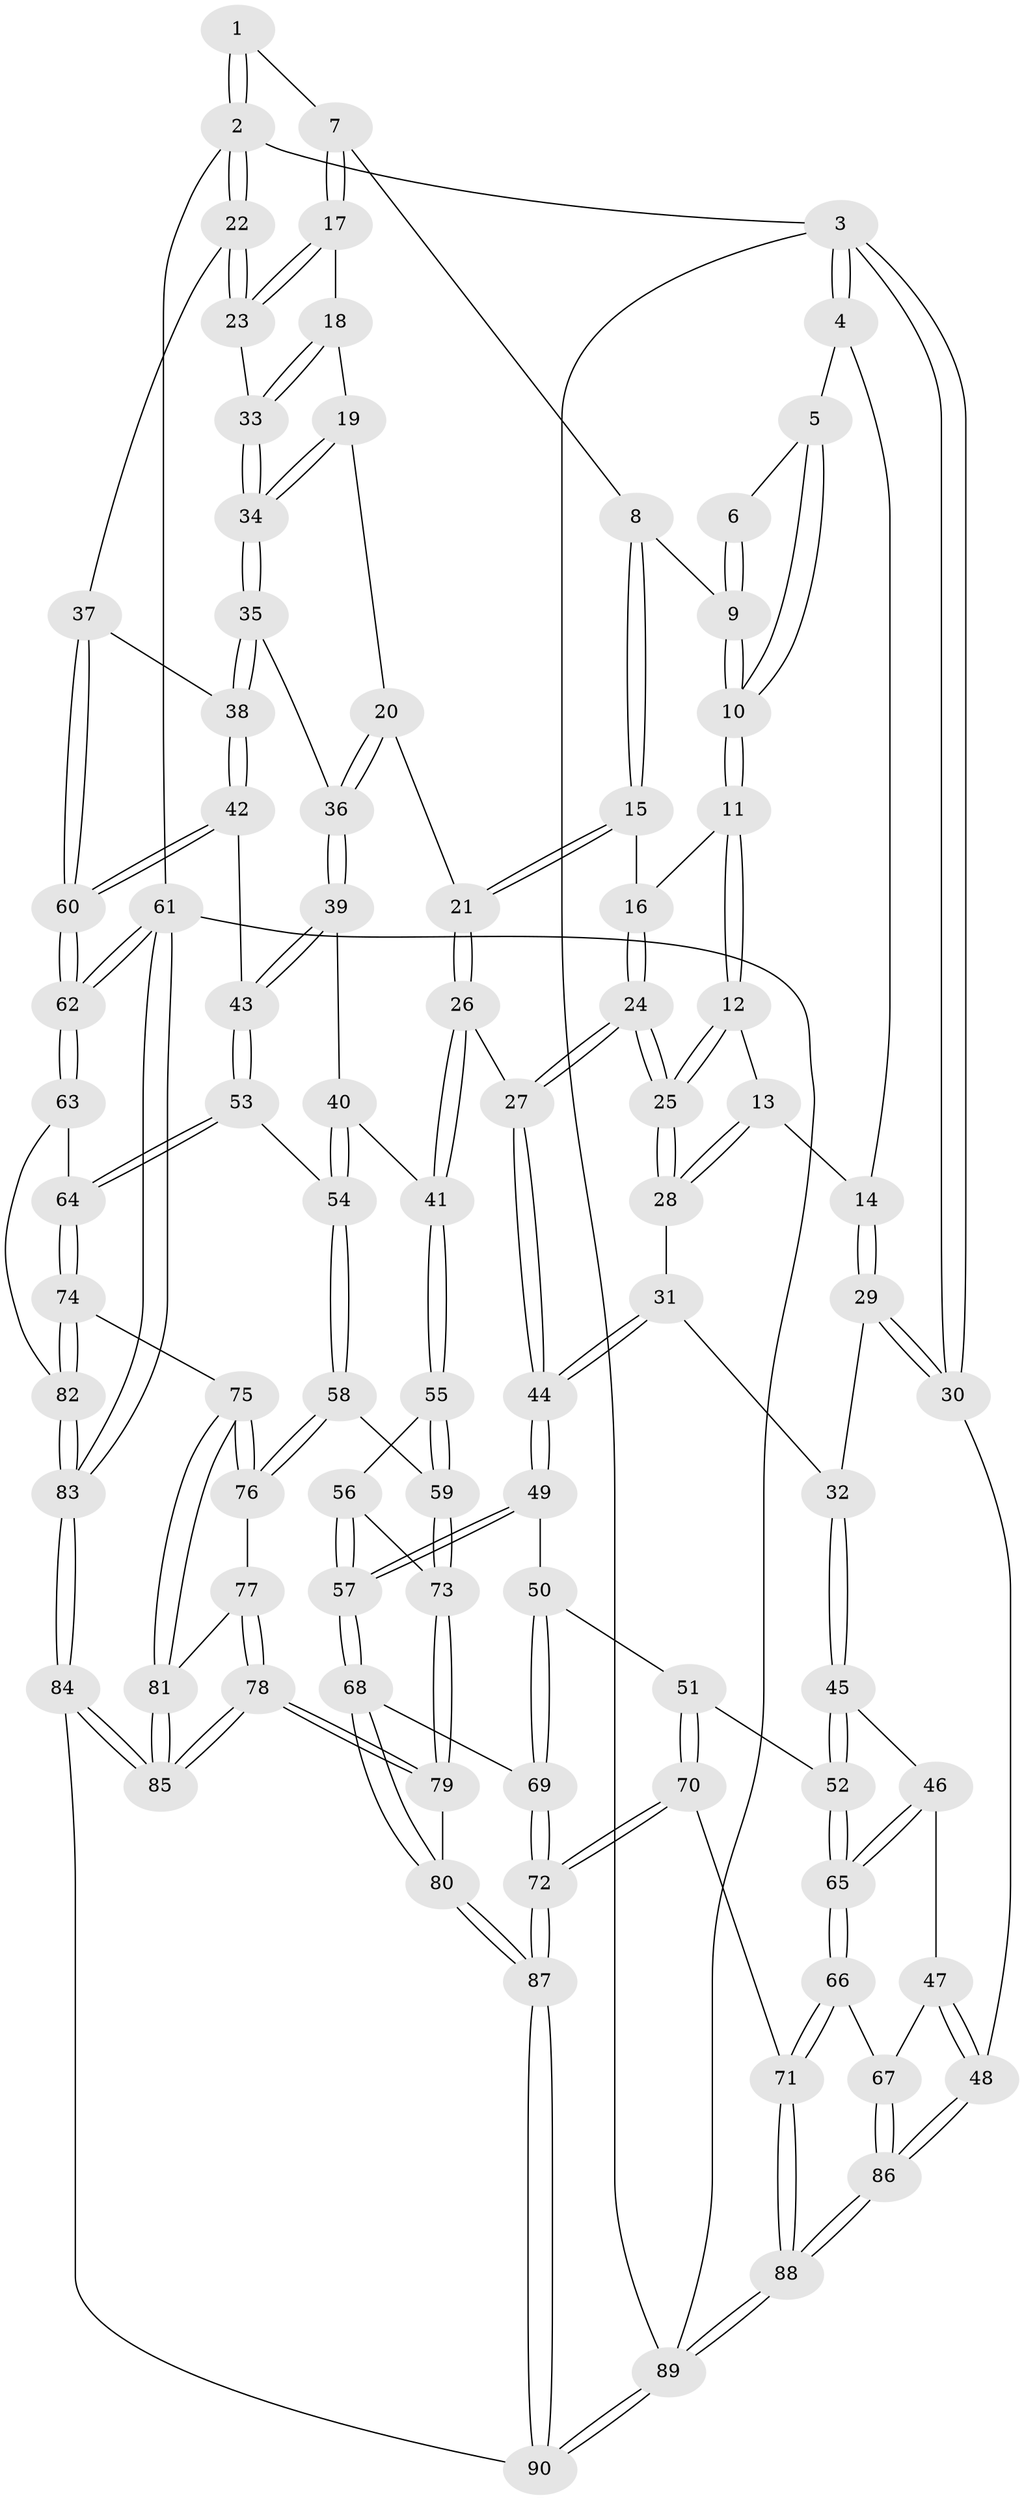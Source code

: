 // Generated by graph-tools (version 1.1) at 2025/11/02/27/25 16:11:59]
// undirected, 90 vertices, 222 edges
graph export_dot {
graph [start="1"]
  node [color=gray90,style=filled];
  1 [pos="+0.8595054183640384+0"];
  2 [pos="+1+0"];
  3 [pos="+0+0"];
  4 [pos="+0.008433316732997152+0"];
  5 [pos="+0.32362986770223284+0"];
  6 [pos="+0.6111816218985031+0"];
  7 [pos="+0.78353771703512+0.0915369679548549"];
  8 [pos="+0.65388879759472+0.11172906584338949"];
  9 [pos="+0.5889349450151086+0.0666686101261064"];
  10 [pos="+0.4175104988650097+0.129670236551171"];
  11 [pos="+0.4173667367757834+0.13010130932622296"];
  12 [pos="+0.36268419278223124+0.1785024462332581"];
  13 [pos="+0.31963624927965234+0.19815894825939062"];
  14 [pos="+0.19742645500843195+0.19351306547617325"];
  15 [pos="+0.6274629641300031+0.22190031540856653"];
  16 [pos="+0.5123426007095109+0.21820386321076568"];
  17 [pos="+0.8609840141826743+0.21208193616362714"];
  18 [pos="+0.8448745181523974+0.22937630322189453"];
  19 [pos="+0.78279064291723+0.28430402269323524"];
  20 [pos="+0.7286058817161658+0.316407992739407"];
  21 [pos="+0.6854530155836454+0.32218746011761495"];
  22 [pos="+1+0.22374478387629318"];
  23 [pos="+1+0.2274361098678526"];
  24 [pos="+0.5257977120261432+0.44769073405724275"];
  25 [pos="+0.4945549102155517+0.4304389653651829"];
  26 [pos="+0.5457454861315576+0.46541336489103"];
  27 [pos="+0.541821022140766+0.46425561589176506"];
  28 [pos="+0.3299528129686663+0.39273545599769677"];
  29 [pos="+0.07435631518131698+0.3234388417515492"];
  30 [pos="+0+0.29141910188050063"];
  31 [pos="+0.2386997371287865+0.4441228560874154"];
  32 [pos="+0.16607359167587346+0.449144707005079"];
  33 [pos="+0.880942609068825+0.4065209864739445"];
  34 [pos="+0.8694802477299663+0.4351960136026652"];
  35 [pos="+0.869230030745806+0.45568159338195763"];
  36 [pos="+0.7973459391158573+0.4555879775304722"];
  37 [pos="+1+0.40794386078798367"];
  38 [pos="+0.8848200532897835+0.46857468864505913"];
  39 [pos="+0.7262518167249052+0.5351845532762102"];
  40 [pos="+0.7215241554530197+0.5352002899806388"];
  41 [pos="+0.5819864107201909+0.5154737582563841"];
  42 [pos="+0.8768573135290763+0.5993322843531997"];
  43 [pos="+0.843806723666445+0.6208041849078247"];
  44 [pos="+0.37692154046080106+0.5816473661606261"];
  45 [pos="+0.13525149129781644+0.6008271674485274"];
  46 [pos="+0.1291668926129078+0.6038156040856892"];
  47 [pos="+0.06704221175054632+0.6325787715233355"];
  48 [pos="+0+0.6706895936451457"];
  49 [pos="+0.3739972106491827+0.5882626189006458"];
  50 [pos="+0.2204557963236874+0.6550747766650982"];
  51 [pos="+0.22017353384926155+0.6550405162077554"];
  52 [pos="+0.195523562159007+0.6436848680824157"];
  53 [pos="+0.8285699489493287+0.6772114005853536"];
  54 [pos="+0.7227346612397735+0.7011762299638516"];
  55 [pos="+0.5833009016114792+0.5754452428316004"];
  56 [pos="+0.49920827230405496+0.6980781092186669"];
  57 [pos="+0.42411872001786916+0.7433338632562213"];
  58 [pos="+0.6872777867074427+0.7170873910163155"];
  59 [pos="+0.6546776871685005+0.6992236495019071"];
  60 [pos="+1+0.6208120936646467"];
  61 [pos="+1+1"];
  62 [pos="+1+0.9046422431632734"];
  63 [pos="+0.8928761265223468+0.7515591139807343"];
  64 [pos="+0.838602698655899+0.6998993613359781"];
  65 [pos="+0.14214080773440482+0.8276662095302536"];
  66 [pos="+0.13641979152779432+0.8512388087145695"];
  67 [pos="+0.11326135951897835+0.8216079661139166"];
  68 [pos="+0.4103380568832335+0.7777177038331461"];
  69 [pos="+0.36983046168341227+0.7919862005477175"];
  70 [pos="+0.21702008159022912+0.9430277323590937"];
  71 [pos="+0.16161781561464073+0.9101182131127314"];
  72 [pos="+0.22771273452064+0.9525780969831646"];
  73 [pos="+0.5835659485977274+0.7584152357938014"];
  74 [pos="+0.7798956455608668+0.8048897162533949"];
  75 [pos="+0.7317577164755211+0.7925298282539879"];
  76 [pos="+0.6875250633495413+0.7186012028077994"];
  77 [pos="+0.6588385284643308+0.7868294508385067"];
  78 [pos="+0.5562870795775544+0.896232780521025"];
  79 [pos="+0.5535905941013171+0.8938274269319315"];
  80 [pos="+0.53777192361559+0.8876479019864147"];
  81 [pos="+0.7008613700546225+0.8466223254818079"];
  82 [pos="+0.8113697812411599+0.8627395895938629"];
  83 [pos="+0.8497395925076775+1"];
  84 [pos="+0.7491290836970275+1"];
  85 [pos="+0.6532168067636136+1"];
  86 [pos="+0+0.7033248194989196"];
  87 [pos="+0.24867877511226885+1"];
  88 [pos="+0+0.9197175020007324"];
  89 [pos="+0+1"];
  90 [pos="+0.26187701392908114+1"];
  1 -- 2;
  1 -- 2;
  1 -- 7;
  2 -- 3;
  2 -- 22;
  2 -- 22;
  2 -- 61;
  3 -- 4;
  3 -- 4;
  3 -- 30;
  3 -- 30;
  3 -- 89;
  4 -- 5;
  4 -- 14;
  5 -- 6;
  5 -- 10;
  5 -- 10;
  6 -- 9;
  6 -- 9;
  7 -- 8;
  7 -- 17;
  7 -- 17;
  8 -- 9;
  8 -- 15;
  8 -- 15;
  9 -- 10;
  9 -- 10;
  10 -- 11;
  10 -- 11;
  11 -- 12;
  11 -- 12;
  11 -- 16;
  12 -- 13;
  12 -- 25;
  12 -- 25;
  13 -- 14;
  13 -- 28;
  13 -- 28;
  14 -- 29;
  14 -- 29;
  15 -- 16;
  15 -- 21;
  15 -- 21;
  16 -- 24;
  16 -- 24;
  17 -- 18;
  17 -- 23;
  17 -- 23;
  18 -- 19;
  18 -- 33;
  18 -- 33;
  19 -- 20;
  19 -- 34;
  19 -- 34;
  20 -- 21;
  20 -- 36;
  20 -- 36;
  21 -- 26;
  21 -- 26;
  22 -- 23;
  22 -- 23;
  22 -- 37;
  23 -- 33;
  24 -- 25;
  24 -- 25;
  24 -- 27;
  24 -- 27;
  25 -- 28;
  25 -- 28;
  26 -- 27;
  26 -- 41;
  26 -- 41;
  27 -- 44;
  27 -- 44;
  28 -- 31;
  29 -- 30;
  29 -- 30;
  29 -- 32;
  30 -- 48;
  31 -- 32;
  31 -- 44;
  31 -- 44;
  32 -- 45;
  32 -- 45;
  33 -- 34;
  33 -- 34;
  34 -- 35;
  34 -- 35;
  35 -- 36;
  35 -- 38;
  35 -- 38;
  36 -- 39;
  36 -- 39;
  37 -- 38;
  37 -- 60;
  37 -- 60;
  38 -- 42;
  38 -- 42;
  39 -- 40;
  39 -- 43;
  39 -- 43;
  40 -- 41;
  40 -- 54;
  40 -- 54;
  41 -- 55;
  41 -- 55;
  42 -- 43;
  42 -- 60;
  42 -- 60;
  43 -- 53;
  43 -- 53;
  44 -- 49;
  44 -- 49;
  45 -- 46;
  45 -- 52;
  45 -- 52;
  46 -- 47;
  46 -- 65;
  46 -- 65;
  47 -- 48;
  47 -- 48;
  47 -- 67;
  48 -- 86;
  48 -- 86;
  49 -- 50;
  49 -- 57;
  49 -- 57;
  50 -- 51;
  50 -- 69;
  50 -- 69;
  51 -- 52;
  51 -- 70;
  51 -- 70;
  52 -- 65;
  52 -- 65;
  53 -- 54;
  53 -- 64;
  53 -- 64;
  54 -- 58;
  54 -- 58;
  55 -- 56;
  55 -- 59;
  55 -- 59;
  56 -- 57;
  56 -- 57;
  56 -- 73;
  57 -- 68;
  57 -- 68;
  58 -- 59;
  58 -- 76;
  58 -- 76;
  59 -- 73;
  59 -- 73;
  60 -- 62;
  60 -- 62;
  61 -- 62;
  61 -- 62;
  61 -- 83;
  61 -- 83;
  61 -- 89;
  62 -- 63;
  62 -- 63;
  63 -- 64;
  63 -- 82;
  64 -- 74;
  64 -- 74;
  65 -- 66;
  65 -- 66;
  66 -- 67;
  66 -- 71;
  66 -- 71;
  67 -- 86;
  67 -- 86;
  68 -- 69;
  68 -- 80;
  68 -- 80;
  69 -- 72;
  69 -- 72;
  70 -- 71;
  70 -- 72;
  70 -- 72;
  71 -- 88;
  71 -- 88;
  72 -- 87;
  72 -- 87;
  73 -- 79;
  73 -- 79;
  74 -- 75;
  74 -- 82;
  74 -- 82;
  75 -- 76;
  75 -- 76;
  75 -- 81;
  75 -- 81;
  76 -- 77;
  77 -- 78;
  77 -- 78;
  77 -- 81;
  78 -- 79;
  78 -- 79;
  78 -- 85;
  78 -- 85;
  79 -- 80;
  80 -- 87;
  80 -- 87;
  81 -- 85;
  81 -- 85;
  82 -- 83;
  82 -- 83;
  83 -- 84;
  83 -- 84;
  84 -- 85;
  84 -- 85;
  84 -- 90;
  86 -- 88;
  86 -- 88;
  87 -- 90;
  87 -- 90;
  88 -- 89;
  88 -- 89;
  89 -- 90;
  89 -- 90;
}
